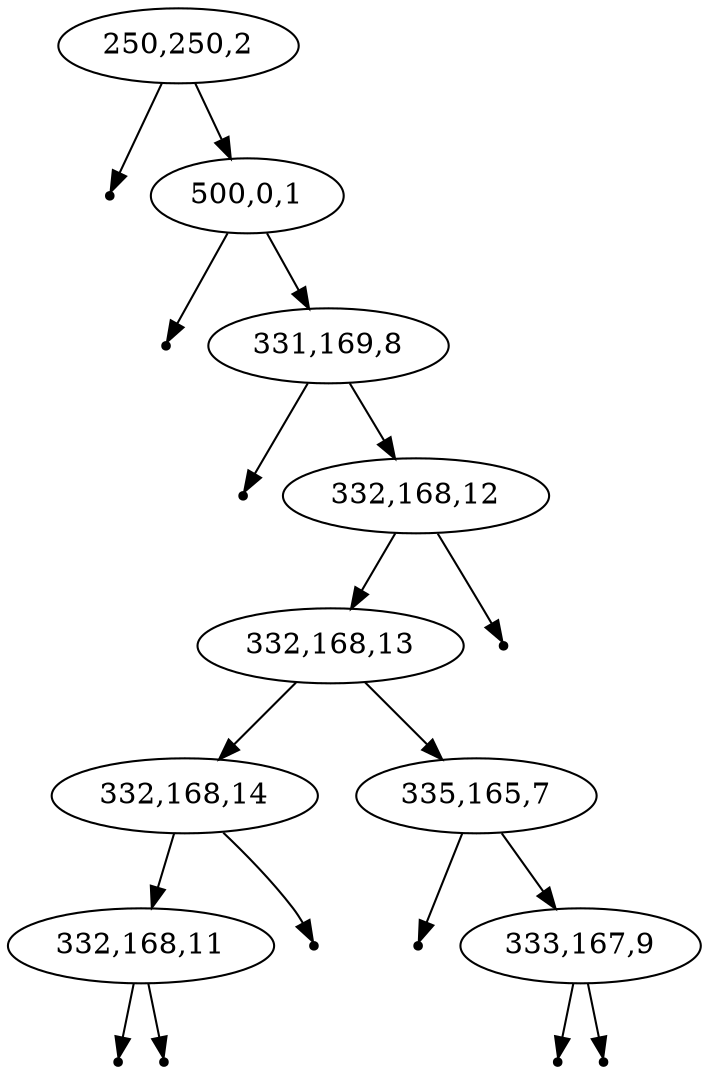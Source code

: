 digraph G { 
null11[shape=point];
   "250,250,2" -> null11 ;
   "250,250,2" -> "500,0,1";
null12[shape=point];
   "500,0,1" -> null12 ;
   "500,0,1" -> "331,169,8";
null13[shape=point];
   "331,169,8" -> null13 ;
   "331,169,8" -> "332,168,12";
   "332,168,12" -> "332,168,13";
   "332,168,13" -> "332,168,14";
   "332,168,14" -> "332,168,11";
null14[shape=point];
   "332,168,11" -> null14 ;
null15[shape=point];
   "332,168,11" -> null15 ;
null16[shape=point];
   "332,168,14" -> null16 ;
   "332,168,13" -> "335,165,7";
null17[shape=point];
   "335,165,7" -> null17 ;
   "335,165,7" -> "333,167,9";
null18[shape=point];
   "333,167,9" -> null18 ;
null19[shape=point];
   "333,167,9" -> null19 ;
null20[shape=point];
   "332,168,12" -> null20 ;
}
